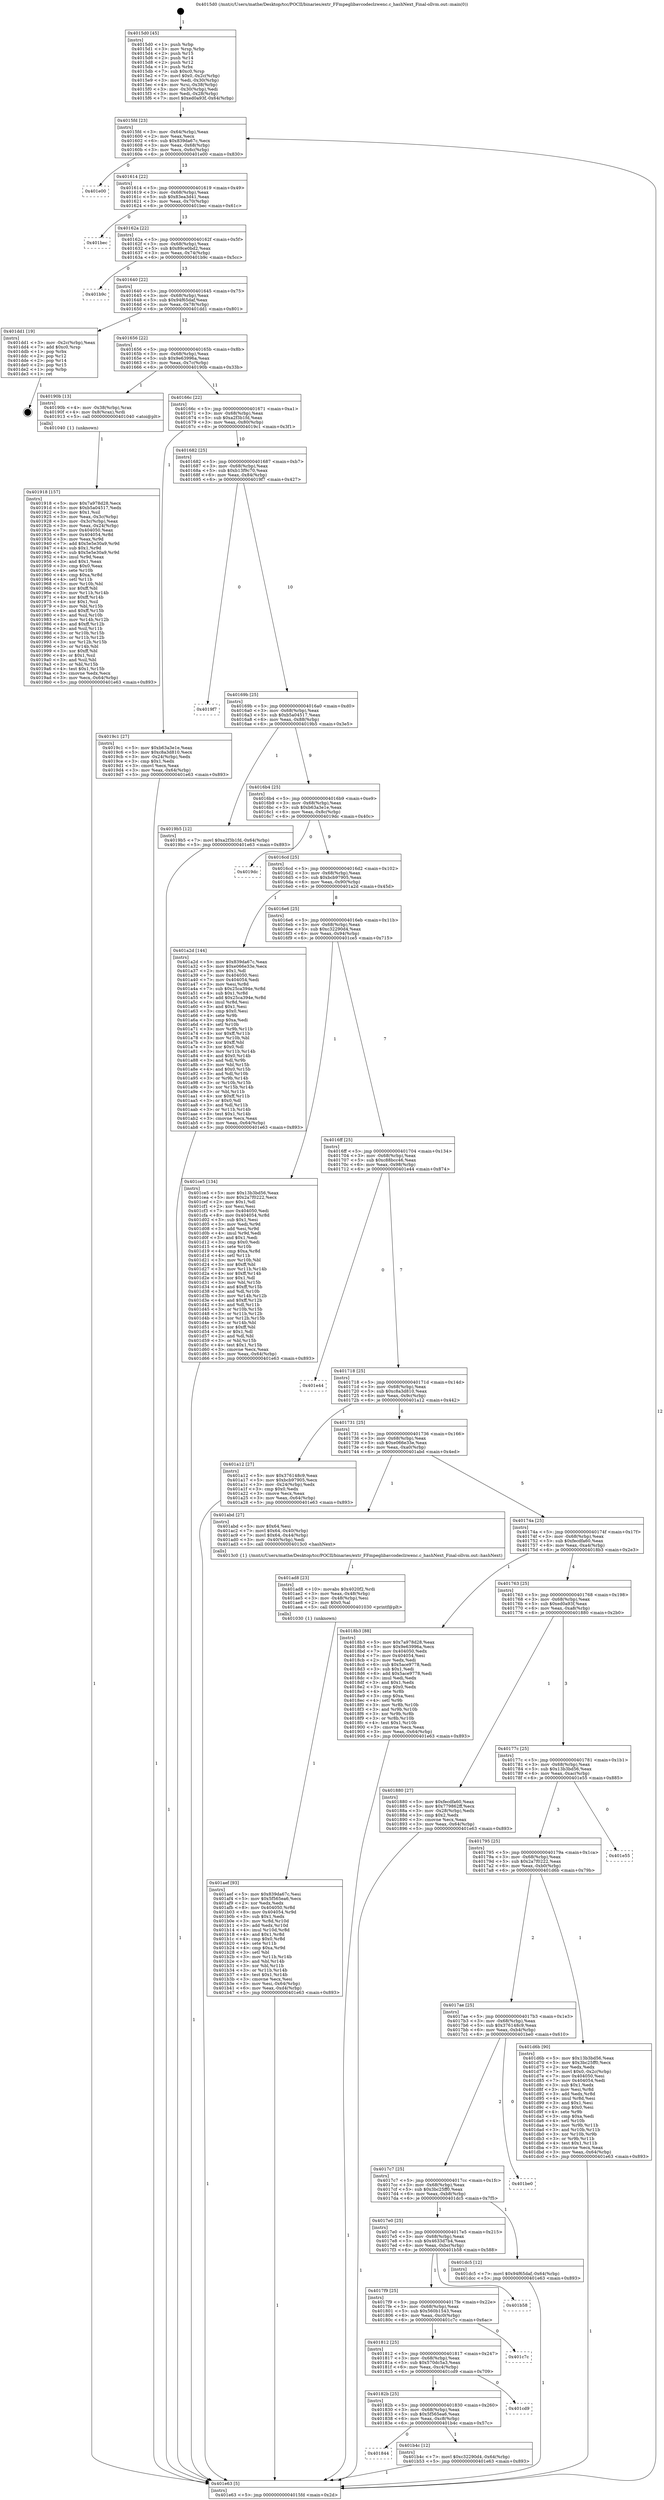 digraph "0x4015d0" {
  label = "0x4015d0 (/mnt/c/Users/mathe/Desktop/tcc/POCII/binaries/extr_FFmpeglibavcodeclzwenc.c_hashNext_Final-ollvm.out::main(0))"
  labelloc = "t"
  node[shape=record]

  Entry [label="",width=0.3,height=0.3,shape=circle,fillcolor=black,style=filled]
  "0x4015fd" [label="{
     0x4015fd [23]\l
     | [instrs]\l
     &nbsp;&nbsp;0x4015fd \<+3\>: mov -0x64(%rbp),%eax\l
     &nbsp;&nbsp;0x401600 \<+2\>: mov %eax,%ecx\l
     &nbsp;&nbsp;0x401602 \<+6\>: sub $0x839da67c,%ecx\l
     &nbsp;&nbsp;0x401608 \<+3\>: mov %eax,-0x68(%rbp)\l
     &nbsp;&nbsp;0x40160b \<+3\>: mov %ecx,-0x6c(%rbp)\l
     &nbsp;&nbsp;0x40160e \<+6\>: je 0000000000401e00 \<main+0x830\>\l
  }"]
  "0x401e00" [label="{
     0x401e00\l
  }", style=dashed]
  "0x401614" [label="{
     0x401614 [22]\l
     | [instrs]\l
     &nbsp;&nbsp;0x401614 \<+5\>: jmp 0000000000401619 \<main+0x49\>\l
     &nbsp;&nbsp;0x401619 \<+3\>: mov -0x68(%rbp),%eax\l
     &nbsp;&nbsp;0x40161c \<+5\>: sub $0x83ea3d41,%eax\l
     &nbsp;&nbsp;0x401621 \<+3\>: mov %eax,-0x70(%rbp)\l
     &nbsp;&nbsp;0x401624 \<+6\>: je 0000000000401bec \<main+0x61c\>\l
  }"]
  Exit [label="",width=0.3,height=0.3,shape=circle,fillcolor=black,style=filled,peripheries=2]
  "0x401bec" [label="{
     0x401bec\l
  }", style=dashed]
  "0x40162a" [label="{
     0x40162a [22]\l
     | [instrs]\l
     &nbsp;&nbsp;0x40162a \<+5\>: jmp 000000000040162f \<main+0x5f\>\l
     &nbsp;&nbsp;0x40162f \<+3\>: mov -0x68(%rbp),%eax\l
     &nbsp;&nbsp;0x401632 \<+5\>: sub $0x89ce0bd2,%eax\l
     &nbsp;&nbsp;0x401637 \<+3\>: mov %eax,-0x74(%rbp)\l
     &nbsp;&nbsp;0x40163a \<+6\>: je 0000000000401b9c \<main+0x5cc\>\l
  }"]
  "0x401844" [label="{
     0x401844\l
  }", style=dashed]
  "0x401b9c" [label="{
     0x401b9c\l
  }", style=dashed]
  "0x401640" [label="{
     0x401640 [22]\l
     | [instrs]\l
     &nbsp;&nbsp;0x401640 \<+5\>: jmp 0000000000401645 \<main+0x75\>\l
     &nbsp;&nbsp;0x401645 \<+3\>: mov -0x68(%rbp),%eax\l
     &nbsp;&nbsp;0x401648 \<+5\>: sub $0x94f65daf,%eax\l
     &nbsp;&nbsp;0x40164d \<+3\>: mov %eax,-0x78(%rbp)\l
     &nbsp;&nbsp;0x401650 \<+6\>: je 0000000000401dd1 \<main+0x801\>\l
  }"]
  "0x401b4c" [label="{
     0x401b4c [12]\l
     | [instrs]\l
     &nbsp;&nbsp;0x401b4c \<+7\>: movl $0xc32290d4,-0x64(%rbp)\l
     &nbsp;&nbsp;0x401b53 \<+5\>: jmp 0000000000401e63 \<main+0x893\>\l
  }"]
  "0x401dd1" [label="{
     0x401dd1 [19]\l
     | [instrs]\l
     &nbsp;&nbsp;0x401dd1 \<+3\>: mov -0x2c(%rbp),%eax\l
     &nbsp;&nbsp;0x401dd4 \<+7\>: add $0xc0,%rsp\l
     &nbsp;&nbsp;0x401ddb \<+1\>: pop %rbx\l
     &nbsp;&nbsp;0x401ddc \<+2\>: pop %r12\l
     &nbsp;&nbsp;0x401dde \<+2\>: pop %r14\l
     &nbsp;&nbsp;0x401de0 \<+2\>: pop %r15\l
     &nbsp;&nbsp;0x401de2 \<+1\>: pop %rbp\l
     &nbsp;&nbsp;0x401de3 \<+1\>: ret\l
  }"]
  "0x401656" [label="{
     0x401656 [22]\l
     | [instrs]\l
     &nbsp;&nbsp;0x401656 \<+5\>: jmp 000000000040165b \<main+0x8b\>\l
     &nbsp;&nbsp;0x40165b \<+3\>: mov -0x68(%rbp),%eax\l
     &nbsp;&nbsp;0x40165e \<+5\>: sub $0x9e63996a,%eax\l
     &nbsp;&nbsp;0x401663 \<+3\>: mov %eax,-0x7c(%rbp)\l
     &nbsp;&nbsp;0x401666 \<+6\>: je 000000000040190b \<main+0x33b\>\l
  }"]
  "0x40182b" [label="{
     0x40182b [25]\l
     | [instrs]\l
     &nbsp;&nbsp;0x40182b \<+5\>: jmp 0000000000401830 \<main+0x260\>\l
     &nbsp;&nbsp;0x401830 \<+3\>: mov -0x68(%rbp),%eax\l
     &nbsp;&nbsp;0x401833 \<+5\>: sub $0x5f565ea6,%eax\l
     &nbsp;&nbsp;0x401838 \<+6\>: mov %eax,-0xc8(%rbp)\l
     &nbsp;&nbsp;0x40183e \<+6\>: je 0000000000401b4c \<main+0x57c\>\l
  }"]
  "0x40190b" [label="{
     0x40190b [13]\l
     | [instrs]\l
     &nbsp;&nbsp;0x40190b \<+4\>: mov -0x38(%rbp),%rax\l
     &nbsp;&nbsp;0x40190f \<+4\>: mov 0x8(%rax),%rdi\l
     &nbsp;&nbsp;0x401913 \<+5\>: call 0000000000401040 \<atoi@plt\>\l
     | [calls]\l
     &nbsp;&nbsp;0x401040 \{1\} (unknown)\l
  }"]
  "0x40166c" [label="{
     0x40166c [22]\l
     | [instrs]\l
     &nbsp;&nbsp;0x40166c \<+5\>: jmp 0000000000401671 \<main+0xa1\>\l
     &nbsp;&nbsp;0x401671 \<+3\>: mov -0x68(%rbp),%eax\l
     &nbsp;&nbsp;0x401674 \<+5\>: sub $0xa2f3b1fd,%eax\l
     &nbsp;&nbsp;0x401679 \<+3\>: mov %eax,-0x80(%rbp)\l
     &nbsp;&nbsp;0x40167c \<+6\>: je 00000000004019c1 \<main+0x3f1\>\l
  }"]
  "0x401cd9" [label="{
     0x401cd9\l
  }", style=dashed]
  "0x4019c1" [label="{
     0x4019c1 [27]\l
     | [instrs]\l
     &nbsp;&nbsp;0x4019c1 \<+5\>: mov $0xb63a3e1e,%eax\l
     &nbsp;&nbsp;0x4019c6 \<+5\>: mov $0xc8a3d810,%ecx\l
     &nbsp;&nbsp;0x4019cb \<+3\>: mov -0x24(%rbp),%edx\l
     &nbsp;&nbsp;0x4019ce \<+3\>: cmp $0x1,%edx\l
     &nbsp;&nbsp;0x4019d1 \<+3\>: cmovl %ecx,%eax\l
     &nbsp;&nbsp;0x4019d4 \<+3\>: mov %eax,-0x64(%rbp)\l
     &nbsp;&nbsp;0x4019d7 \<+5\>: jmp 0000000000401e63 \<main+0x893\>\l
  }"]
  "0x401682" [label="{
     0x401682 [25]\l
     | [instrs]\l
     &nbsp;&nbsp;0x401682 \<+5\>: jmp 0000000000401687 \<main+0xb7\>\l
     &nbsp;&nbsp;0x401687 \<+3\>: mov -0x68(%rbp),%eax\l
     &nbsp;&nbsp;0x40168a \<+5\>: sub $0xb13f9c70,%eax\l
     &nbsp;&nbsp;0x40168f \<+6\>: mov %eax,-0x84(%rbp)\l
     &nbsp;&nbsp;0x401695 \<+6\>: je 00000000004019f7 \<main+0x427\>\l
  }"]
  "0x401812" [label="{
     0x401812 [25]\l
     | [instrs]\l
     &nbsp;&nbsp;0x401812 \<+5\>: jmp 0000000000401817 \<main+0x247\>\l
     &nbsp;&nbsp;0x401817 \<+3\>: mov -0x68(%rbp),%eax\l
     &nbsp;&nbsp;0x40181a \<+5\>: sub $0x570dc5a3,%eax\l
     &nbsp;&nbsp;0x40181f \<+6\>: mov %eax,-0xc4(%rbp)\l
     &nbsp;&nbsp;0x401825 \<+6\>: je 0000000000401cd9 \<main+0x709\>\l
  }"]
  "0x4019f7" [label="{
     0x4019f7\l
  }", style=dashed]
  "0x40169b" [label="{
     0x40169b [25]\l
     | [instrs]\l
     &nbsp;&nbsp;0x40169b \<+5\>: jmp 00000000004016a0 \<main+0xd0\>\l
     &nbsp;&nbsp;0x4016a0 \<+3\>: mov -0x68(%rbp),%eax\l
     &nbsp;&nbsp;0x4016a3 \<+5\>: sub $0xb5a04517,%eax\l
     &nbsp;&nbsp;0x4016a8 \<+6\>: mov %eax,-0x88(%rbp)\l
     &nbsp;&nbsp;0x4016ae \<+6\>: je 00000000004019b5 \<main+0x3e5\>\l
  }"]
  "0x401c7c" [label="{
     0x401c7c\l
  }", style=dashed]
  "0x4019b5" [label="{
     0x4019b5 [12]\l
     | [instrs]\l
     &nbsp;&nbsp;0x4019b5 \<+7\>: movl $0xa2f3b1fd,-0x64(%rbp)\l
     &nbsp;&nbsp;0x4019bc \<+5\>: jmp 0000000000401e63 \<main+0x893\>\l
  }"]
  "0x4016b4" [label="{
     0x4016b4 [25]\l
     | [instrs]\l
     &nbsp;&nbsp;0x4016b4 \<+5\>: jmp 00000000004016b9 \<main+0xe9\>\l
     &nbsp;&nbsp;0x4016b9 \<+3\>: mov -0x68(%rbp),%eax\l
     &nbsp;&nbsp;0x4016bc \<+5\>: sub $0xb63a3e1e,%eax\l
     &nbsp;&nbsp;0x4016c1 \<+6\>: mov %eax,-0x8c(%rbp)\l
     &nbsp;&nbsp;0x4016c7 \<+6\>: je 00000000004019dc \<main+0x40c\>\l
  }"]
  "0x4017f9" [label="{
     0x4017f9 [25]\l
     | [instrs]\l
     &nbsp;&nbsp;0x4017f9 \<+5\>: jmp 00000000004017fe \<main+0x22e\>\l
     &nbsp;&nbsp;0x4017fe \<+3\>: mov -0x68(%rbp),%eax\l
     &nbsp;&nbsp;0x401801 \<+5\>: sub $0x560b1543,%eax\l
     &nbsp;&nbsp;0x401806 \<+6\>: mov %eax,-0xc0(%rbp)\l
     &nbsp;&nbsp;0x40180c \<+6\>: je 0000000000401c7c \<main+0x6ac\>\l
  }"]
  "0x4019dc" [label="{
     0x4019dc\l
  }", style=dashed]
  "0x4016cd" [label="{
     0x4016cd [25]\l
     | [instrs]\l
     &nbsp;&nbsp;0x4016cd \<+5\>: jmp 00000000004016d2 \<main+0x102\>\l
     &nbsp;&nbsp;0x4016d2 \<+3\>: mov -0x68(%rbp),%eax\l
     &nbsp;&nbsp;0x4016d5 \<+5\>: sub $0xbcb97905,%eax\l
     &nbsp;&nbsp;0x4016da \<+6\>: mov %eax,-0x90(%rbp)\l
     &nbsp;&nbsp;0x4016e0 \<+6\>: je 0000000000401a2d \<main+0x45d\>\l
  }"]
  "0x401b58" [label="{
     0x401b58\l
  }", style=dashed]
  "0x401a2d" [label="{
     0x401a2d [144]\l
     | [instrs]\l
     &nbsp;&nbsp;0x401a2d \<+5\>: mov $0x839da67c,%eax\l
     &nbsp;&nbsp;0x401a32 \<+5\>: mov $0xe066e33e,%ecx\l
     &nbsp;&nbsp;0x401a37 \<+2\>: mov $0x1,%dl\l
     &nbsp;&nbsp;0x401a39 \<+7\>: mov 0x404050,%esi\l
     &nbsp;&nbsp;0x401a40 \<+7\>: mov 0x404054,%edi\l
     &nbsp;&nbsp;0x401a47 \<+3\>: mov %esi,%r8d\l
     &nbsp;&nbsp;0x401a4a \<+7\>: sub $0x25ca394e,%r8d\l
     &nbsp;&nbsp;0x401a51 \<+4\>: sub $0x1,%r8d\l
     &nbsp;&nbsp;0x401a55 \<+7\>: add $0x25ca394e,%r8d\l
     &nbsp;&nbsp;0x401a5c \<+4\>: imul %r8d,%esi\l
     &nbsp;&nbsp;0x401a60 \<+3\>: and $0x1,%esi\l
     &nbsp;&nbsp;0x401a63 \<+3\>: cmp $0x0,%esi\l
     &nbsp;&nbsp;0x401a66 \<+4\>: sete %r9b\l
     &nbsp;&nbsp;0x401a6a \<+3\>: cmp $0xa,%edi\l
     &nbsp;&nbsp;0x401a6d \<+4\>: setl %r10b\l
     &nbsp;&nbsp;0x401a71 \<+3\>: mov %r9b,%r11b\l
     &nbsp;&nbsp;0x401a74 \<+4\>: xor $0xff,%r11b\l
     &nbsp;&nbsp;0x401a78 \<+3\>: mov %r10b,%bl\l
     &nbsp;&nbsp;0x401a7b \<+3\>: xor $0xff,%bl\l
     &nbsp;&nbsp;0x401a7e \<+3\>: xor $0x0,%dl\l
     &nbsp;&nbsp;0x401a81 \<+3\>: mov %r11b,%r14b\l
     &nbsp;&nbsp;0x401a84 \<+4\>: and $0x0,%r14b\l
     &nbsp;&nbsp;0x401a88 \<+3\>: and %dl,%r9b\l
     &nbsp;&nbsp;0x401a8b \<+3\>: mov %bl,%r15b\l
     &nbsp;&nbsp;0x401a8e \<+4\>: and $0x0,%r15b\l
     &nbsp;&nbsp;0x401a92 \<+3\>: and %dl,%r10b\l
     &nbsp;&nbsp;0x401a95 \<+3\>: or %r9b,%r14b\l
     &nbsp;&nbsp;0x401a98 \<+3\>: or %r10b,%r15b\l
     &nbsp;&nbsp;0x401a9b \<+3\>: xor %r15b,%r14b\l
     &nbsp;&nbsp;0x401a9e \<+3\>: or %bl,%r11b\l
     &nbsp;&nbsp;0x401aa1 \<+4\>: xor $0xff,%r11b\l
     &nbsp;&nbsp;0x401aa5 \<+3\>: or $0x0,%dl\l
     &nbsp;&nbsp;0x401aa8 \<+3\>: and %dl,%r11b\l
     &nbsp;&nbsp;0x401aab \<+3\>: or %r11b,%r14b\l
     &nbsp;&nbsp;0x401aae \<+4\>: test $0x1,%r14b\l
     &nbsp;&nbsp;0x401ab2 \<+3\>: cmovne %ecx,%eax\l
     &nbsp;&nbsp;0x401ab5 \<+3\>: mov %eax,-0x64(%rbp)\l
     &nbsp;&nbsp;0x401ab8 \<+5\>: jmp 0000000000401e63 \<main+0x893\>\l
  }"]
  "0x4016e6" [label="{
     0x4016e6 [25]\l
     | [instrs]\l
     &nbsp;&nbsp;0x4016e6 \<+5\>: jmp 00000000004016eb \<main+0x11b\>\l
     &nbsp;&nbsp;0x4016eb \<+3\>: mov -0x68(%rbp),%eax\l
     &nbsp;&nbsp;0x4016ee \<+5\>: sub $0xc32290d4,%eax\l
     &nbsp;&nbsp;0x4016f3 \<+6\>: mov %eax,-0x94(%rbp)\l
     &nbsp;&nbsp;0x4016f9 \<+6\>: je 0000000000401ce5 \<main+0x715\>\l
  }"]
  "0x4017e0" [label="{
     0x4017e0 [25]\l
     | [instrs]\l
     &nbsp;&nbsp;0x4017e0 \<+5\>: jmp 00000000004017e5 \<main+0x215\>\l
     &nbsp;&nbsp;0x4017e5 \<+3\>: mov -0x68(%rbp),%eax\l
     &nbsp;&nbsp;0x4017e8 \<+5\>: sub $0x4633d7b4,%eax\l
     &nbsp;&nbsp;0x4017ed \<+6\>: mov %eax,-0xbc(%rbp)\l
     &nbsp;&nbsp;0x4017f3 \<+6\>: je 0000000000401b58 \<main+0x588\>\l
  }"]
  "0x401ce5" [label="{
     0x401ce5 [134]\l
     | [instrs]\l
     &nbsp;&nbsp;0x401ce5 \<+5\>: mov $0x13b3bd56,%eax\l
     &nbsp;&nbsp;0x401cea \<+5\>: mov $0x2a7f0222,%ecx\l
     &nbsp;&nbsp;0x401cef \<+2\>: mov $0x1,%dl\l
     &nbsp;&nbsp;0x401cf1 \<+2\>: xor %esi,%esi\l
     &nbsp;&nbsp;0x401cf3 \<+7\>: mov 0x404050,%edi\l
     &nbsp;&nbsp;0x401cfa \<+8\>: mov 0x404054,%r8d\l
     &nbsp;&nbsp;0x401d02 \<+3\>: sub $0x1,%esi\l
     &nbsp;&nbsp;0x401d05 \<+3\>: mov %edi,%r9d\l
     &nbsp;&nbsp;0x401d08 \<+3\>: add %esi,%r9d\l
     &nbsp;&nbsp;0x401d0b \<+4\>: imul %r9d,%edi\l
     &nbsp;&nbsp;0x401d0f \<+3\>: and $0x1,%edi\l
     &nbsp;&nbsp;0x401d12 \<+3\>: cmp $0x0,%edi\l
     &nbsp;&nbsp;0x401d15 \<+4\>: sete %r10b\l
     &nbsp;&nbsp;0x401d19 \<+4\>: cmp $0xa,%r8d\l
     &nbsp;&nbsp;0x401d1d \<+4\>: setl %r11b\l
     &nbsp;&nbsp;0x401d21 \<+3\>: mov %r10b,%bl\l
     &nbsp;&nbsp;0x401d24 \<+3\>: xor $0xff,%bl\l
     &nbsp;&nbsp;0x401d27 \<+3\>: mov %r11b,%r14b\l
     &nbsp;&nbsp;0x401d2a \<+4\>: xor $0xff,%r14b\l
     &nbsp;&nbsp;0x401d2e \<+3\>: xor $0x1,%dl\l
     &nbsp;&nbsp;0x401d31 \<+3\>: mov %bl,%r15b\l
     &nbsp;&nbsp;0x401d34 \<+4\>: and $0xff,%r15b\l
     &nbsp;&nbsp;0x401d38 \<+3\>: and %dl,%r10b\l
     &nbsp;&nbsp;0x401d3b \<+3\>: mov %r14b,%r12b\l
     &nbsp;&nbsp;0x401d3e \<+4\>: and $0xff,%r12b\l
     &nbsp;&nbsp;0x401d42 \<+3\>: and %dl,%r11b\l
     &nbsp;&nbsp;0x401d45 \<+3\>: or %r10b,%r15b\l
     &nbsp;&nbsp;0x401d48 \<+3\>: or %r11b,%r12b\l
     &nbsp;&nbsp;0x401d4b \<+3\>: xor %r12b,%r15b\l
     &nbsp;&nbsp;0x401d4e \<+3\>: or %r14b,%bl\l
     &nbsp;&nbsp;0x401d51 \<+3\>: xor $0xff,%bl\l
     &nbsp;&nbsp;0x401d54 \<+3\>: or $0x1,%dl\l
     &nbsp;&nbsp;0x401d57 \<+2\>: and %dl,%bl\l
     &nbsp;&nbsp;0x401d59 \<+3\>: or %bl,%r15b\l
     &nbsp;&nbsp;0x401d5c \<+4\>: test $0x1,%r15b\l
     &nbsp;&nbsp;0x401d60 \<+3\>: cmovne %ecx,%eax\l
     &nbsp;&nbsp;0x401d63 \<+3\>: mov %eax,-0x64(%rbp)\l
     &nbsp;&nbsp;0x401d66 \<+5\>: jmp 0000000000401e63 \<main+0x893\>\l
  }"]
  "0x4016ff" [label="{
     0x4016ff [25]\l
     | [instrs]\l
     &nbsp;&nbsp;0x4016ff \<+5\>: jmp 0000000000401704 \<main+0x134\>\l
     &nbsp;&nbsp;0x401704 \<+3\>: mov -0x68(%rbp),%eax\l
     &nbsp;&nbsp;0x401707 \<+5\>: sub $0xc88bcc46,%eax\l
     &nbsp;&nbsp;0x40170c \<+6\>: mov %eax,-0x98(%rbp)\l
     &nbsp;&nbsp;0x401712 \<+6\>: je 0000000000401e44 \<main+0x874\>\l
  }"]
  "0x401dc5" [label="{
     0x401dc5 [12]\l
     | [instrs]\l
     &nbsp;&nbsp;0x401dc5 \<+7\>: movl $0x94f65daf,-0x64(%rbp)\l
     &nbsp;&nbsp;0x401dcc \<+5\>: jmp 0000000000401e63 \<main+0x893\>\l
  }"]
  "0x401e44" [label="{
     0x401e44\l
  }", style=dashed]
  "0x401718" [label="{
     0x401718 [25]\l
     | [instrs]\l
     &nbsp;&nbsp;0x401718 \<+5\>: jmp 000000000040171d \<main+0x14d\>\l
     &nbsp;&nbsp;0x40171d \<+3\>: mov -0x68(%rbp),%eax\l
     &nbsp;&nbsp;0x401720 \<+5\>: sub $0xc8a3d810,%eax\l
     &nbsp;&nbsp;0x401725 \<+6\>: mov %eax,-0x9c(%rbp)\l
     &nbsp;&nbsp;0x40172b \<+6\>: je 0000000000401a12 \<main+0x442\>\l
  }"]
  "0x4017c7" [label="{
     0x4017c7 [25]\l
     | [instrs]\l
     &nbsp;&nbsp;0x4017c7 \<+5\>: jmp 00000000004017cc \<main+0x1fc\>\l
     &nbsp;&nbsp;0x4017cc \<+3\>: mov -0x68(%rbp),%eax\l
     &nbsp;&nbsp;0x4017cf \<+5\>: sub $0x3bc25ff0,%eax\l
     &nbsp;&nbsp;0x4017d4 \<+6\>: mov %eax,-0xb8(%rbp)\l
     &nbsp;&nbsp;0x4017da \<+6\>: je 0000000000401dc5 \<main+0x7f5\>\l
  }"]
  "0x401a12" [label="{
     0x401a12 [27]\l
     | [instrs]\l
     &nbsp;&nbsp;0x401a12 \<+5\>: mov $0x376148c9,%eax\l
     &nbsp;&nbsp;0x401a17 \<+5\>: mov $0xbcb97905,%ecx\l
     &nbsp;&nbsp;0x401a1c \<+3\>: mov -0x24(%rbp),%edx\l
     &nbsp;&nbsp;0x401a1f \<+3\>: cmp $0x0,%edx\l
     &nbsp;&nbsp;0x401a22 \<+3\>: cmove %ecx,%eax\l
     &nbsp;&nbsp;0x401a25 \<+3\>: mov %eax,-0x64(%rbp)\l
     &nbsp;&nbsp;0x401a28 \<+5\>: jmp 0000000000401e63 \<main+0x893\>\l
  }"]
  "0x401731" [label="{
     0x401731 [25]\l
     | [instrs]\l
     &nbsp;&nbsp;0x401731 \<+5\>: jmp 0000000000401736 \<main+0x166\>\l
     &nbsp;&nbsp;0x401736 \<+3\>: mov -0x68(%rbp),%eax\l
     &nbsp;&nbsp;0x401739 \<+5\>: sub $0xe066e33e,%eax\l
     &nbsp;&nbsp;0x40173e \<+6\>: mov %eax,-0xa0(%rbp)\l
     &nbsp;&nbsp;0x401744 \<+6\>: je 0000000000401abd \<main+0x4ed\>\l
  }"]
  "0x401be0" [label="{
     0x401be0\l
  }", style=dashed]
  "0x401abd" [label="{
     0x401abd [27]\l
     | [instrs]\l
     &nbsp;&nbsp;0x401abd \<+5\>: mov $0x64,%esi\l
     &nbsp;&nbsp;0x401ac2 \<+7\>: movl $0x64,-0x40(%rbp)\l
     &nbsp;&nbsp;0x401ac9 \<+7\>: movl $0x64,-0x44(%rbp)\l
     &nbsp;&nbsp;0x401ad0 \<+3\>: mov -0x40(%rbp),%edi\l
     &nbsp;&nbsp;0x401ad3 \<+5\>: call 00000000004013c0 \<hashNext\>\l
     | [calls]\l
     &nbsp;&nbsp;0x4013c0 \{1\} (/mnt/c/Users/mathe/Desktop/tcc/POCII/binaries/extr_FFmpeglibavcodeclzwenc.c_hashNext_Final-ollvm.out::hashNext)\l
  }"]
  "0x40174a" [label="{
     0x40174a [25]\l
     | [instrs]\l
     &nbsp;&nbsp;0x40174a \<+5\>: jmp 000000000040174f \<main+0x17f\>\l
     &nbsp;&nbsp;0x40174f \<+3\>: mov -0x68(%rbp),%eax\l
     &nbsp;&nbsp;0x401752 \<+5\>: sub $0xfecdfa60,%eax\l
     &nbsp;&nbsp;0x401757 \<+6\>: mov %eax,-0xa4(%rbp)\l
     &nbsp;&nbsp;0x40175d \<+6\>: je 00000000004018b3 \<main+0x2e3\>\l
  }"]
  "0x4017ae" [label="{
     0x4017ae [25]\l
     | [instrs]\l
     &nbsp;&nbsp;0x4017ae \<+5\>: jmp 00000000004017b3 \<main+0x1e3\>\l
     &nbsp;&nbsp;0x4017b3 \<+3\>: mov -0x68(%rbp),%eax\l
     &nbsp;&nbsp;0x4017b6 \<+5\>: sub $0x376148c9,%eax\l
     &nbsp;&nbsp;0x4017bb \<+6\>: mov %eax,-0xb4(%rbp)\l
     &nbsp;&nbsp;0x4017c1 \<+6\>: je 0000000000401be0 \<main+0x610\>\l
  }"]
  "0x4018b3" [label="{
     0x4018b3 [88]\l
     | [instrs]\l
     &nbsp;&nbsp;0x4018b3 \<+5\>: mov $0x7a978d28,%eax\l
     &nbsp;&nbsp;0x4018b8 \<+5\>: mov $0x9e63996a,%ecx\l
     &nbsp;&nbsp;0x4018bd \<+7\>: mov 0x404050,%edx\l
     &nbsp;&nbsp;0x4018c4 \<+7\>: mov 0x404054,%esi\l
     &nbsp;&nbsp;0x4018cb \<+2\>: mov %edx,%edi\l
     &nbsp;&nbsp;0x4018cd \<+6\>: sub $0x5ace9778,%edi\l
     &nbsp;&nbsp;0x4018d3 \<+3\>: sub $0x1,%edi\l
     &nbsp;&nbsp;0x4018d6 \<+6\>: add $0x5ace9778,%edi\l
     &nbsp;&nbsp;0x4018dc \<+3\>: imul %edi,%edx\l
     &nbsp;&nbsp;0x4018df \<+3\>: and $0x1,%edx\l
     &nbsp;&nbsp;0x4018e2 \<+3\>: cmp $0x0,%edx\l
     &nbsp;&nbsp;0x4018e5 \<+4\>: sete %r8b\l
     &nbsp;&nbsp;0x4018e9 \<+3\>: cmp $0xa,%esi\l
     &nbsp;&nbsp;0x4018ec \<+4\>: setl %r9b\l
     &nbsp;&nbsp;0x4018f0 \<+3\>: mov %r8b,%r10b\l
     &nbsp;&nbsp;0x4018f3 \<+3\>: and %r9b,%r10b\l
     &nbsp;&nbsp;0x4018f6 \<+3\>: xor %r9b,%r8b\l
     &nbsp;&nbsp;0x4018f9 \<+3\>: or %r8b,%r10b\l
     &nbsp;&nbsp;0x4018fc \<+4\>: test $0x1,%r10b\l
     &nbsp;&nbsp;0x401900 \<+3\>: cmovne %ecx,%eax\l
     &nbsp;&nbsp;0x401903 \<+3\>: mov %eax,-0x64(%rbp)\l
     &nbsp;&nbsp;0x401906 \<+5\>: jmp 0000000000401e63 \<main+0x893\>\l
  }"]
  "0x401763" [label="{
     0x401763 [25]\l
     | [instrs]\l
     &nbsp;&nbsp;0x401763 \<+5\>: jmp 0000000000401768 \<main+0x198\>\l
     &nbsp;&nbsp;0x401768 \<+3\>: mov -0x68(%rbp),%eax\l
     &nbsp;&nbsp;0x40176b \<+5\>: sub $0xed0a93f,%eax\l
     &nbsp;&nbsp;0x401770 \<+6\>: mov %eax,-0xa8(%rbp)\l
     &nbsp;&nbsp;0x401776 \<+6\>: je 0000000000401880 \<main+0x2b0\>\l
  }"]
  "0x401d6b" [label="{
     0x401d6b [90]\l
     | [instrs]\l
     &nbsp;&nbsp;0x401d6b \<+5\>: mov $0x13b3bd56,%eax\l
     &nbsp;&nbsp;0x401d70 \<+5\>: mov $0x3bc25ff0,%ecx\l
     &nbsp;&nbsp;0x401d75 \<+2\>: xor %edx,%edx\l
     &nbsp;&nbsp;0x401d77 \<+7\>: movl $0x0,-0x2c(%rbp)\l
     &nbsp;&nbsp;0x401d7e \<+7\>: mov 0x404050,%esi\l
     &nbsp;&nbsp;0x401d85 \<+7\>: mov 0x404054,%edi\l
     &nbsp;&nbsp;0x401d8c \<+3\>: sub $0x1,%edx\l
     &nbsp;&nbsp;0x401d8f \<+3\>: mov %esi,%r8d\l
     &nbsp;&nbsp;0x401d92 \<+3\>: add %edx,%r8d\l
     &nbsp;&nbsp;0x401d95 \<+4\>: imul %r8d,%esi\l
     &nbsp;&nbsp;0x401d99 \<+3\>: and $0x1,%esi\l
     &nbsp;&nbsp;0x401d9c \<+3\>: cmp $0x0,%esi\l
     &nbsp;&nbsp;0x401d9f \<+4\>: sete %r9b\l
     &nbsp;&nbsp;0x401da3 \<+3\>: cmp $0xa,%edi\l
     &nbsp;&nbsp;0x401da6 \<+4\>: setl %r10b\l
     &nbsp;&nbsp;0x401daa \<+3\>: mov %r9b,%r11b\l
     &nbsp;&nbsp;0x401dad \<+3\>: and %r10b,%r11b\l
     &nbsp;&nbsp;0x401db0 \<+3\>: xor %r10b,%r9b\l
     &nbsp;&nbsp;0x401db3 \<+3\>: or %r9b,%r11b\l
     &nbsp;&nbsp;0x401db6 \<+4\>: test $0x1,%r11b\l
     &nbsp;&nbsp;0x401dba \<+3\>: cmovne %ecx,%eax\l
     &nbsp;&nbsp;0x401dbd \<+3\>: mov %eax,-0x64(%rbp)\l
     &nbsp;&nbsp;0x401dc0 \<+5\>: jmp 0000000000401e63 \<main+0x893\>\l
  }"]
  "0x401880" [label="{
     0x401880 [27]\l
     | [instrs]\l
     &nbsp;&nbsp;0x401880 \<+5\>: mov $0xfecdfa60,%eax\l
     &nbsp;&nbsp;0x401885 \<+5\>: mov $0x779862ff,%ecx\l
     &nbsp;&nbsp;0x40188a \<+3\>: mov -0x28(%rbp),%edx\l
     &nbsp;&nbsp;0x40188d \<+3\>: cmp $0x2,%edx\l
     &nbsp;&nbsp;0x401890 \<+3\>: cmovne %ecx,%eax\l
     &nbsp;&nbsp;0x401893 \<+3\>: mov %eax,-0x64(%rbp)\l
     &nbsp;&nbsp;0x401896 \<+5\>: jmp 0000000000401e63 \<main+0x893\>\l
  }"]
  "0x40177c" [label="{
     0x40177c [25]\l
     | [instrs]\l
     &nbsp;&nbsp;0x40177c \<+5\>: jmp 0000000000401781 \<main+0x1b1\>\l
     &nbsp;&nbsp;0x401781 \<+3\>: mov -0x68(%rbp),%eax\l
     &nbsp;&nbsp;0x401784 \<+5\>: sub $0x13b3bd56,%eax\l
     &nbsp;&nbsp;0x401789 \<+6\>: mov %eax,-0xac(%rbp)\l
     &nbsp;&nbsp;0x40178f \<+6\>: je 0000000000401e55 \<main+0x885\>\l
  }"]
  "0x401e63" [label="{
     0x401e63 [5]\l
     | [instrs]\l
     &nbsp;&nbsp;0x401e63 \<+5\>: jmp 00000000004015fd \<main+0x2d\>\l
  }"]
  "0x4015d0" [label="{
     0x4015d0 [45]\l
     | [instrs]\l
     &nbsp;&nbsp;0x4015d0 \<+1\>: push %rbp\l
     &nbsp;&nbsp;0x4015d1 \<+3\>: mov %rsp,%rbp\l
     &nbsp;&nbsp;0x4015d4 \<+2\>: push %r15\l
     &nbsp;&nbsp;0x4015d6 \<+2\>: push %r14\l
     &nbsp;&nbsp;0x4015d8 \<+2\>: push %r12\l
     &nbsp;&nbsp;0x4015da \<+1\>: push %rbx\l
     &nbsp;&nbsp;0x4015db \<+7\>: sub $0xc0,%rsp\l
     &nbsp;&nbsp;0x4015e2 \<+7\>: movl $0x0,-0x2c(%rbp)\l
     &nbsp;&nbsp;0x4015e9 \<+3\>: mov %edi,-0x30(%rbp)\l
     &nbsp;&nbsp;0x4015ec \<+4\>: mov %rsi,-0x38(%rbp)\l
     &nbsp;&nbsp;0x4015f0 \<+3\>: mov -0x30(%rbp),%edi\l
     &nbsp;&nbsp;0x4015f3 \<+3\>: mov %edi,-0x28(%rbp)\l
     &nbsp;&nbsp;0x4015f6 \<+7\>: movl $0xed0a93f,-0x64(%rbp)\l
  }"]
  "0x401918" [label="{
     0x401918 [157]\l
     | [instrs]\l
     &nbsp;&nbsp;0x401918 \<+5\>: mov $0x7a978d28,%ecx\l
     &nbsp;&nbsp;0x40191d \<+5\>: mov $0xb5a04517,%edx\l
     &nbsp;&nbsp;0x401922 \<+3\>: mov $0x1,%sil\l
     &nbsp;&nbsp;0x401925 \<+3\>: mov %eax,-0x3c(%rbp)\l
     &nbsp;&nbsp;0x401928 \<+3\>: mov -0x3c(%rbp),%eax\l
     &nbsp;&nbsp;0x40192b \<+3\>: mov %eax,-0x24(%rbp)\l
     &nbsp;&nbsp;0x40192e \<+7\>: mov 0x404050,%eax\l
     &nbsp;&nbsp;0x401935 \<+8\>: mov 0x404054,%r8d\l
     &nbsp;&nbsp;0x40193d \<+3\>: mov %eax,%r9d\l
     &nbsp;&nbsp;0x401940 \<+7\>: add $0x5e5e30a9,%r9d\l
     &nbsp;&nbsp;0x401947 \<+4\>: sub $0x1,%r9d\l
     &nbsp;&nbsp;0x40194b \<+7\>: sub $0x5e5e30a9,%r9d\l
     &nbsp;&nbsp;0x401952 \<+4\>: imul %r9d,%eax\l
     &nbsp;&nbsp;0x401956 \<+3\>: and $0x1,%eax\l
     &nbsp;&nbsp;0x401959 \<+3\>: cmp $0x0,%eax\l
     &nbsp;&nbsp;0x40195c \<+4\>: sete %r10b\l
     &nbsp;&nbsp;0x401960 \<+4\>: cmp $0xa,%r8d\l
     &nbsp;&nbsp;0x401964 \<+4\>: setl %r11b\l
     &nbsp;&nbsp;0x401968 \<+3\>: mov %r10b,%bl\l
     &nbsp;&nbsp;0x40196b \<+3\>: xor $0xff,%bl\l
     &nbsp;&nbsp;0x40196e \<+3\>: mov %r11b,%r14b\l
     &nbsp;&nbsp;0x401971 \<+4\>: xor $0xff,%r14b\l
     &nbsp;&nbsp;0x401975 \<+4\>: xor $0x1,%sil\l
     &nbsp;&nbsp;0x401979 \<+3\>: mov %bl,%r15b\l
     &nbsp;&nbsp;0x40197c \<+4\>: and $0xff,%r15b\l
     &nbsp;&nbsp;0x401980 \<+3\>: and %sil,%r10b\l
     &nbsp;&nbsp;0x401983 \<+3\>: mov %r14b,%r12b\l
     &nbsp;&nbsp;0x401986 \<+4\>: and $0xff,%r12b\l
     &nbsp;&nbsp;0x40198a \<+3\>: and %sil,%r11b\l
     &nbsp;&nbsp;0x40198d \<+3\>: or %r10b,%r15b\l
     &nbsp;&nbsp;0x401990 \<+3\>: or %r11b,%r12b\l
     &nbsp;&nbsp;0x401993 \<+3\>: xor %r12b,%r15b\l
     &nbsp;&nbsp;0x401996 \<+3\>: or %r14b,%bl\l
     &nbsp;&nbsp;0x401999 \<+3\>: xor $0xff,%bl\l
     &nbsp;&nbsp;0x40199c \<+4\>: or $0x1,%sil\l
     &nbsp;&nbsp;0x4019a0 \<+3\>: and %sil,%bl\l
     &nbsp;&nbsp;0x4019a3 \<+3\>: or %bl,%r15b\l
     &nbsp;&nbsp;0x4019a6 \<+4\>: test $0x1,%r15b\l
     &nbsp;&nbsp;0x4019aa \<+3\>: cmovne %edx,%ecx\l
     &nbsp;&nbsp;0x4019ad \<+3\>: mov %ecx,-0x64(%rbp)\l
     &nbsp;&nbsp;0x4019b0 \<+5\>: jmp 0000000000401e63 \<main+0x893\>\l
  }"]
  "0x401ad8" [label="{
     0x401ad8 [23]\l
     | [instrs]\l
     &nbsp;&nbsp;0x401ad8 \<+10\>: movabs $0x4020f2,%rdi\l
     &nbsp;&nbsp;0x401ae2 \<+3\>: mov %eax,-0x48(%rbp)\l
     &nbsp;&nbsp;0x401ae5 \<+3\>: mov -0x48(%rbp),%esi\l
     &nbsp;&nbsp;0x401ae8 \<+2\>: mov $0x0,%al\l
     &nbsp;&nbsp;0x401aea \<+5\>: call 0000000000401030 \<printf@plt\>\l
     | [calls]\l
     &nbsp;&nbsp;0x401030 \{1\} (unknown)\l
  }"]
  "0x401aef" [label="{
     0x401aef [93]\l
     | [instrs]\l
     &nbsp;&nbsp;0x401aef \<+5\>: mov $0x839da67c,%esi\l
     &nbsp;&nbsp;0x401af4 \<+5\>: mov $0x5f565ea6,%ecx\l
     &nbsp;&nbsp;0x401af9 \<+2\>: xor %edx,%edx\l
     &nbsp;&nbsp;0x401afb \<+8\>: mov 0x404050,%r8d\l
     &nbsp;&nbsp;0x401b03 \<+8\>: mov 0x404054,%r9d\l
     &nbsp;&nbsp;0x401b0b \<+3\>: sub $0x1,%edx\l
     &nbsp;&nbsp;0x401b0e \<+3\>: mov %r8d,%r10d\l
     &nbsp;&nbsp;0x401b11 \<+3\>: add %edx,%r10d\l
     &nbsp;&nbsp;0x401b14 \<+4\>: imul %r10d,%r8d\l
     &nbsp;&nbsp;0x401b18 \<+4\>: and $0x1,%r8d\l
     &nbsp;&nbsp;0x401b1c \<+4\>: cmp $0x0,%r8d\l
     &nbsp;&nbsp;0x401b20 \<+4\>: sete %r11b\l
     &nbsp;&nbsp;0x401b24 \<+4\>: cmp $0xa,%r9d\l
     &nbsp;&nbsp;0x401b28 \<+3\>: setl %bl\l
     &nbsp;&nbsp;0x401b2b \<+3\>: mov %r11b,%r14b\l
     &nbsp;&nbsp;0x401b2e \<+3\>: and %bl,%r14b\l
     &nbsp;&nbsp;0x401b31 \<+3\>: xor %bl,%r11b\l
     &nbsp;&nbsp;0x401b34 \<+3\>: or %r11b,%r14b\l
     &nbsp;&nbsp;0x401b37 \<+4\>: test $0x1,%r14b\l
     &nbsp;&nbsp;0x401b3b \<+3\>: cmovne %ecx,%esi\l
     &nbsp;&nbsp;0x401b3e \<+3\>: mov %esi,-0x64(%rbp)\l
     &nbsp;&nbsp;0x401b41 \<+6\>: mov %eax,-0xd4(%rbp)\l
     &nbsp;&nbsp;0x401b47 \<+5\>: jmp 0000000000401e63 \<main+0x893\>\l
  }"]
  "0x401795" [label="{
     0x401795 [25]\l
     | [instrs]\l
     &nbsp;&nbsp;0x401795 \<+5\>: jmp 000000000040179a \<main+0x1ca\>\l
     &nbsp;&nbsp;0x40179a \<+3\>: mov -0x68(%rbp),%eax\l
     &nbsp;&nbsp;0x40179d \<+5\>: sub $0x2a7f0222,%eax\l
     &nbsp;&nbsp;0x4017a2 \<+6\>: mov %eax,-0xb0(%rbp)\l
     &nbsp;&nbsp;0x4017a8 \<+6\>: je 0000000000401d6b \<main+0x79b\>\l
  }"]
  "0x401e55" [label="{
     0x401e55\l
  }", style=dashed]
  Entry -> "0x4015d0" [label=" 1"]
  "0x4015fd" -> "0x401e00" [label=" 0"]
  "0x4015fd" -> "0x401614" [label=" 13"]
  "0x401dd1" -> Exit [label=" 1"]
  "0x401614" -> "0x401bec" [label=" 0"]
  "0x401614" -> "0x40162a" [label=" 13"]
  "0x401dc5" -> "0x401e63" [label=" 1"]
  "0x40162a" -> "0x401b9c" [label=" 0"]
  "0x40162a" -> "0x401640" [label=" 13"]
  "0x401d6b" -> "0x401e63" [label=" 1"]
  "0x401640" -> "0x401dd1" [label=" 1"]
  "0x401640" -> "0x401656" [label=" 12"]
  "0x401ce5" -> "0x401e63" [label=" 1"]
  "0x401656" -> "0x40190b" [label=" 1"]
  "0x401656" -> "0x40166c" [label=" 11"]
  "0x40182b" -> "0x401844" [label=" 0"]
  "0x40166c" -> "0x4019c1" [label=" 1"]
  "0x40166c" -> "0x401682" [label=" 10"]
  "0x40182b" -> "0x401b4c" [label=" 1"]
  "0x401682" -> "0x4019f7" [label=" 0"]
  "0x401682" -> "0x40169b" [label=" 10"]
  "0x401812" -> "0x40182b" [label=" 1"]
  "0x40169b" -> "0x4019b5" [label=" 1"]
  "0x40169b" -> "0x4016b4" [label=" 9"]
  "0x401812" -> "0x401cd9" [label=" 0"]
  "0x4016b4" -> "0x4019dc" [label=" 0"]
  "0x4016b4" -> "0x4016cd" [label=" 9"]
  "0x4017f9" -> "0x401812" [label=" 1"]
  "0x4016cd" -> "0x401a2d" [label=" 1"]
  "0x4016cd" -> "0x4016e6" [label=" 8"]
  "0x4017f9" -> "0x401c7c" [label=" 0"]
  "0x4016e6" -> "0x401ce5" [label=" 1"]
  "0x4016e6" -> "0x4016ff" [label=" 7"]
  "0x4017e0" -> "0x4017f9" [label=" 1"]
  "0x4016ff" -> "0x401e44" [label=" 0"]
  "0x4016ff" -> "0x401718" [label=" 7"]
  "0x4017e0" -> "0x401b58" [label=" 0"]
  "0x401718" -> "0x401a12" [label=" 1"]
  "0x401718" -> "0x401731" [label=" 6"]
  "0x4017c7" -> "0x4017e0" [label=" 1"]
  "0x401731" -> "0x401abd" [label=" 1"]
  "0x401731" -> "0x40174a" [label=" 5"]
  "0x4017c7" -> "0x401dc5" [label=" 1"]
  "0x40174a" -> "0x4018b3" [label=" 1"]
  "0x40174a" -> "0x401763" [label=" 4"]
  "0x4017ae" -> "0x4017c7" [label=" 2"]
  "0x401763" -> "0x401880" [label=" 1"]
  "0x401763" -> "0x40177c" [label=" 3"]
  "0x401880" -> "0x401e63" [label=" 1"]
  "0x4015d0" -> "0x4015fd" [label=" 1"]
  "0x401e63" -> "0x4015fd" [label=" 12"]
  "0x4018b3" -> "0x401e63" [label=" 1"]
  "0x40190b" -> "0x401918" [label=" 1"]
  "0x401918" -> "0x401e63" [label=" 1"]
  "0x4019b5" -> "0x401e63" [label=" 1"]
  "0x4019c1" -> "0x401e63" [label=" 1"]
  "0x401a12" -> "0x401e63" [label=" 1"]
  "0x401a2d" -> "0x401e63" [label=" 1"]
  "0x401abd" -> "0x401ad8" [label=" 1"]
  "0x401ad8" -> "0x401aef" [label=" 1"]
  "0x401aef" -> "0x401e63" [label=" 1"]
  "0x4017ae" -> "0x401be0" [label=" 0"]
  "0x40177c" -> "0x401e55" [label=" 0"]
  "0x40177c" -> "0x401795" [label=" 3"]
  "0x401b4c" -> "0x401e63" [label=" 1"]
  "0x401795" -> "0x401d6b" [label=" 1"]
  "0x401795" -> "0x4017ae" [label=" 2"]
}
